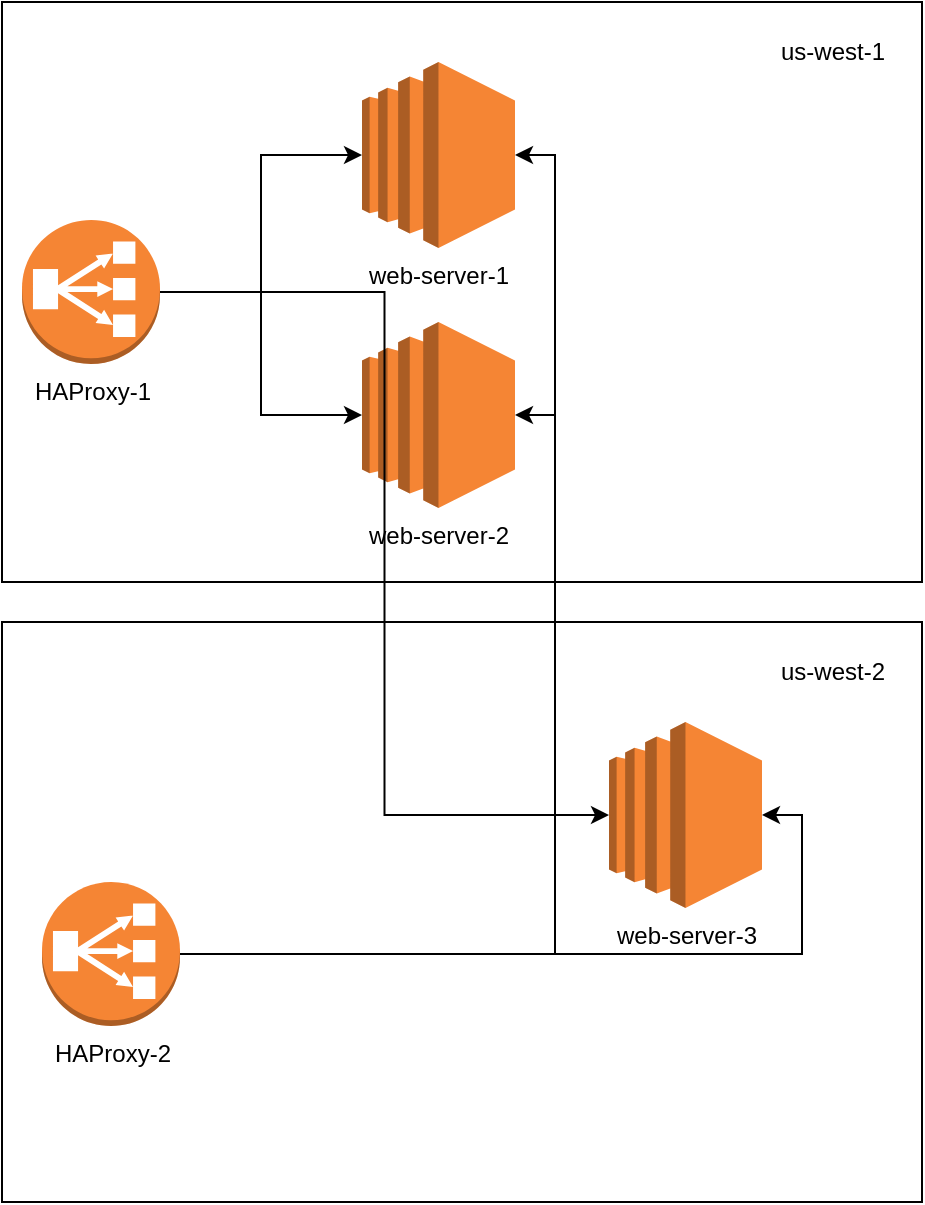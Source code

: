 <mxfile version="21.0.6" type="github">
  <diagram name="Page-1" id="Eti28_u9nwOiHCduspm3">
    <mxGraphModel dx="1192" dy="685" grid="1" gridSize="10" guides="1" tooltips="1" connect="1" arrows="1" fold="1" page="1" pageScale="1" pageWidth="827" pageHeight="1169" math="0" shadow="0">
      <root>
        <mxCell id="0" />
        <mxCell id="1" parent="0" />
        <mxCell id="Sw5g9Ct0GQFnOLtQL6Ah-2" value="" style="rounded=0;whiteSpace=wrap;html=1;" vertex="1" parent="1">
          <mxGeometry x="300" y="100" width="460" height="290" as="geometry" />
        </mxCell>
        <mxCell id="Sw5g9Ct0GQFnOLtQL6Ah-10" style="edgeStyle=orthogonalEdgeStyle;rounded=0;orthogonalLoop=1;jettySize=auto;html=1;exitX=1;exitY=0.5;exitDx=0;exitDy=0;exitPerimeter=0;entryX=0;entryY=0.5;entryDx=0;entryDy=0;entryPerimeter=0;" edge="1" parent="1" source="Sw5g9Ct0GQFnOLtQL6Ah-1" target="Sw5g9Ct0GQFnOLtQL6Ah-4">
          <mxGeometry relative="1" as="geometry" />
        </mxCell>
        <mxCell id="Sw5g9Ct0GQFnOLtQL6Ah-11" style="edgeStyle=orthogonalEdgeStyle;rounded=0;orthogonalLoop=1;jettySize=auto;html=1;exitX=1;exitY=0.5;exitDx=0;exitDy=0;exitPerimeter=0;entryX=0;entryY=0.5;entryDx=0;entryDy=0;entryPerimeter=0;" edge="1" parent="1" source="Sw5g9Ct0GQFnOLtQL6Ah-1" target="Sw5g9Ct0GQFnOLtQL6Ah-5">
          <mxGeometry relative="1" as="geometry" />
        </mxCell>
        <mxCell id="Sw5g9Ct0GQFnOLtQL6Ah-1" value="HAProxy-1" style="outlineConnect=0;dashed=0;verticalLabelPosition=bottom;verticalAlign=top;align=center;html=1;shape=mxgraph.aws3.classic_load_balancer;fillColor=#F58534;gradientColor=none;" vertex="1" parent="1">
          <mxGeometry x="310" y="209" width="69" height="72" as="geometry" />
        </mxCell>
        <mxCell id="Sw5g9Ct0GQFnOLtQL6Ah-3" value="us-west-1" style="text;html=1;align=center;verticalAlign=middle;resizable=0;points=[];autosize=1;strokeColor=none;fillColor=none;" vertex="1" parent="1">
          <mxGeometry x="680" y="110" width="70" height="30" as="geometry" />
        </mxCell>
        <mxCell id="Sw5g9Ct0GQFnOLtQL6Ah-4" value="web-server-1" style="outlineConnect=0;dashed=0;verticalLabelPosition=bottom;verticalAlign=top;align=center;html=1;shape=mxgraph.aws3.ec2;fillColor=#F58534;gradientColor=none;" vertex="1" parent="1">
          <mxGeometry x="480" y="130" width="76.5" height="93" as="geometry" />
        </mxCell>
        <mxCell id="Sw5g9Ct0GQFnOLtQL6Ah-5" value="web-server-2" style="outlineConnect=0;dashed=0;verticalLabelPosition=bottom;verticalAlign=top;align=center;html=1;shape=mxgraph.aws3.ec2;fillColor=#F58534;gradientColor=none;" vertex="1" parent="1">
          <mxGeometry x="480" y="260" width="76.5" height="93" as="geometry" />
        </mxCell>
        <mxCell id="Sw5g9Ct0GQFnOLtQL6Ah-6" value="" style="rounded=0;whiteSpace=wrap;html=1;" vertex="1" parent="1">
          <mxGeometry x="300" y="410" width="460" height="290" as="geometry" />
        </mxCell>
        <mxCell id="Sw5g9Ct0GQFnOLtQL6Ah-7" value="us-west-2" style="text;html=1;align=center;verticalAlign=middle;resizable=0;points=[];autosize=1;strokeColor=none;fillColor=none;" vertex="1" parent="1">
          <mxGeometry x="680" y="420" width="70" height="30" as="geometry" />
        </mxCell>
        <mxCell id="Sw5g9Ct0GQFnOLtQL6Ah-8" value="web-server-3" style="outlineConnect=0;dashed=0;verticalLabelPosition=bottom;verticalAlign=top;align=center;html=1;shape=mxgraph.aws3.ec2;fillColor=#F58534;gradientColor=none;" vertex="1" parent="1">
          <mxGeometry x="603.5" y="460" width="76.5" height="93" as="geometry" />
        </mxCell>
        <mxCell id="Sw5g9Ct0GQFnOLtQL6Ah-13" style="edgeStyle=orthogonalEdgeStyle;rounded=0;orthogonalLoop=1;jettySize=auto;html=1;exitX=1;exitY=0.5;exitDx=0;exitDy=0;exitPerimeter=0;entryX=1;entryY=0.5;entryDx=0;entryDy=0;entryPerimeter=0;" edge="1" parent="1" source="Sw5g9Ct0GQFnOLtQL6Ah-9" target="Sw5g9Ct0GQFnOLtQL6Ah-4">
          <mxGeometry relative="1" as="geometry" />
        </mxCell>
        <mxCell id="Sw5g9Ct0GQFnOLtQL6Ah-14" style="edgeStyle=orthogonalEdgeStyle;rounded=0;orthogonalLoop=1;jettySize=auto;html=1;exitX=1;exitY=0.5;exitDx=0;exitDy=0;exitPerimeter=0;entryX=1;entryY=0.5;entryDx=0;entryDy=0;entryPerimeter=0;" edge="1" parent="1" source="Sw5g9Ct0GQFnOLtQL6Ah-9" target="Sw5g9Ct0GQFnOLtQL6Ah-5">
          <mxGeometry relative="1" as="geometry" />
        </mxCell>
        <mxCell id="Sw5g9Ct0GQFnOLtQL6Ah-15" style="edgeStyle=orthogonalEdgeStyle;rounded=0;orthogonalLoop=1;jettySize=auto;html=1;exitX=1;exitY=0.5;exitDx=0;exitDy=0;exitPerimeter=0;entryX=1;entryY=0.5;entryDx=0;entryDy=0;entryPerimeter=0;" edge="1" parent="1" source="Sw5g9Ct0GQFnOLtQL6Ah-9" target="Sw5g9Ct0GQFnOLtQL6Ah-8">
          <mxGeometry relative="1" as="geometry" />
        </mxCell>
        <mxCell id="Sw5g9Ct0GQFnOLtQL6Ah-9" value="HAProxy-2" style="outlineConnect=0;dashed=0;verticalLabelPosition=bottom;verticalAlign=top;align=center;html=1;shape=mxgraph.aws3.classic_load_balancer;fillColor=#F58534;gradientColor=none;" vertex="1" parent="1">
          <mxGeometry x="320" y="540" width="69" height="72" as="geometry" />
        </mxCell>
        <mxCell id="Sw5g9Ct0GQFnOLtQL6Ah-12" style="edgeStyle=orthogonalEdgeStyle;rounded=0;orthogonalLoop=1;jettySize=auto;html=1;exitX=1;exitY=0.5;exitDx=0;exitDy=0;exitPerimeter=0;entryX=0;entryY=0.5;entryDx=0;entryDy=0;entryPerimeter=0;" edge="1" parent="1" source="Sw5g9Ct0GQFnOLtQL6Ah-1" target="Sw5g9Ct0GQFnOLtQL6Ah-8">
          <mxGeometry relative="1" as="geometry" />
        </mxCell>
      </root>
    </mxGraphModel>
  </diagram>
</mxfile>

